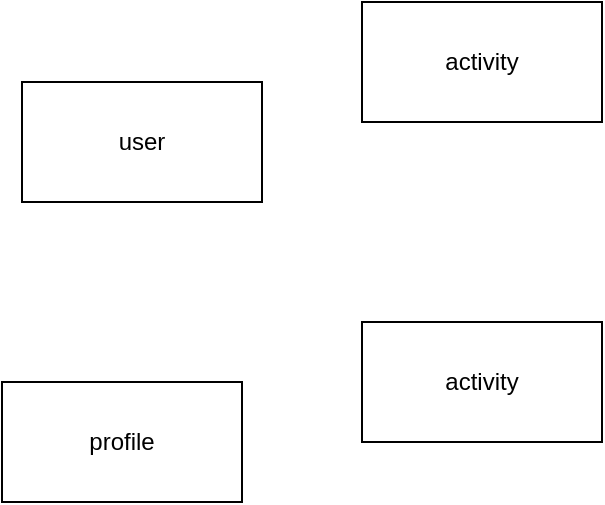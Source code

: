 <mxfile version="14.4.3" type="github"><diagram id="pBqa0tRfonj4DQF5BXpp" name="Page-1"><mxGraphModel dx="1370" dy="774" grid="1" gridSize="10" guides="1" tooltips="1" connect="1" arrows="1" fold="1" page="1" pageScale="1" pageWidth="850" pageHeight="1100" math="0" shadow="0"><root><mxCell id="0"/><mxCell id="1" parent="0"/><mxCell id="_4KBsFOWYqKxJP89Gkf0-9" value="user" style="rounded=0;whiteSpace=wrap;html=1;" vertex="1" parent="1"><mxGeometry x="360" y="370" width="120" height="60" as="geometry"/></mxCell><mxCell id="_4KBsFOWYqKxJP89Gkf0-10" value="profile" style="rounded=0;whiteSpace=wrap;html=1;" vertex="1" parent="1"><mxGeometry x="350" y="520" width="120" height="60" as="geometry"/></mxCell><mxCell id="_4KBsFOWYqKxJP89Gkf0-11" value="activity" style="rounded=0;whiteSpace=wrap;html=1;" vertex="1" parent="1"><mxGeometry x="530" y="490" width="120" height="60" as="geometry"/></mxCell><mxCell id="_4KBsFOWYqKxJP89Gkf0-12" value="activity" style="rounded=0;whiteSpace=wrap;html=1;" vertex="1" parent="1"><mxGeometry x="530" y="330" width="120" height="60" as="geometry"/></mxCell></root></mxGraphModel></diagram></mxfile>